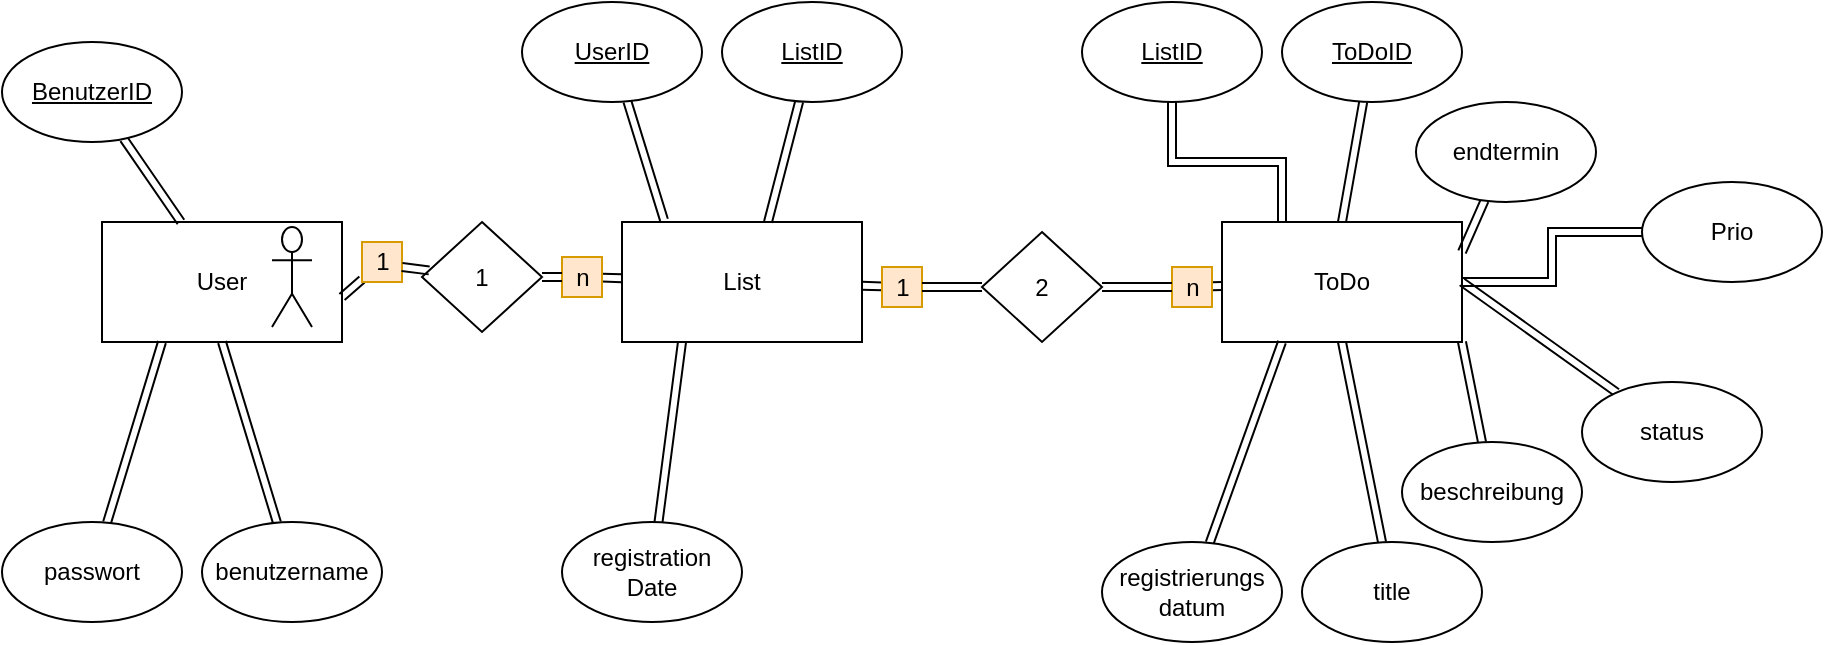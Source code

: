 <mxfile version="13.0.0" type="github">
  <diagram id="C5RBs43oDa-KdzZeNtuy" name="Page-1">
    <mxGraphModel dx="1202" dy="552" grid="1" gridSize="10" guides="1" tooltips="1" connect="1" arrows="1" fold="1" page="1" pageScale="1" pageWidth="827" pageHeight="1169" math="0" shadow="0">
      <root>
        <mxCell id="WIyWlLk6GJQsqaUBKTNV-0" />
        <mxCell id="WIyWlLk6GJQsqaUBKTNV-1" parent="WIyWlLk6GJQsqaUBKTNV-0" />
        <mxCell id="qGvon2mAorv6Pj_mQ5Kc-0" value="User" style="rounded=0;whiteSpace=wrap;html=1;" parent="WIyWlLk6GJQsqaUBKTNV-1" vertex="1">
          <mxGeometry x="80" y="200" width="120" height="60" as="geometry" />
        </mxCell>
        <mxCell id="qGvon2mAorv6Pj_mQ5Kc-1" value="List" style="rounded=0;whiteSpace=wrap;html=1;" parent="WIyWlLk6GJQsqaUBKTNV-1" vertex="1">
          <mxGeometry x="340" y="200" width="120" height="60" as="geometry" />
        </mxCell>
        <mxCell id="qGvon2mAorv6Pj_mQ5Kc-2" value="ToDo" style="rounded=0;whiteSpace=wrap;html=1;" parent="WIyWlLk6GJQsqaUBKTNV-1" vertex="1">
          <mxGeometry x="640" y="200" width="120" height="60" as="geometry" />
        </mxCell>
        <mxCell id="qGvon2mAorv6Pj_mQ5Kc-4" value="" style="rounded=0;orthogonalLoop=1;jettySize=auto;html=1;shape=link;" parent="WIyWlLk6GJQsqaUBKTNV-1" source="qGvon2mAorv6Pj_mQ5Kc-3" target="qGvon2mAorv6Pj_mQ5Kc-0" edge="1">
          <mxGeometry relative="1" as="geometry" />
        </mxCell>
        <mxCell id="qGvon2mAorv6Pj_mQ5Kc-3" value="&lt;u&gt;BenutzerID&lt;/u&gt;" style="ellipse;whiteSpace=wrap;html=1;" parent="WIyWlLk6GJQsqaUBKTNV-1" vertex="1">
          <mxGeometry x="30" y="110" width="90" height="50" as="geometry" />
        </mxCell>
        <mxCell id="qGvon2mAorv6Pj_mQ5Kc-5" value="" style="rounded=0;orthogonalLoop=1;jettySize=auto;html=1;shape=link;entryX=0.25;entryY=1;entryDx=0;entryDy=0;" parent="WIyWlLk6GJQsqaUBKTNV-1" source="qGvon2mAorv6Pj_mQ5Kc-6" target="qGvon2mAorv6Pj_mQ5Kc-0" edge="1">
          <mxGeometry relative="1" as="geometry">
            <mxPoint x="119.474" y="440" as="targetPoint" />
          </mxGeometry>
        </mxCell>
        <mxCell id="qGvon2mAorv6Pj_mQ5Kc-6" value="passwort" style="ellipse;whiteSpace=wrap;html=1;" parent="WIyWlLk6GJQsqaUBKTNV-1" vertex="1">
          <mxGeometry x="30" y="350" width="90" height="50" as="geometry" />
        </mxCell>
        <mxCell id="qGvon2mAorv6Pj_mQ5Kc-7" value="" style="rounded=0;orthogonalLoop=1;jettySize=auto;html=1;shape=link;entryX=0.5;entryY=1;entryDx=0;entryDy=0;" parent="WIyWlLk6GJQsqaUBKTNV-1" source="qGvon2mAorv6Pj_mQ5Kc-8" target="qGvon2mAorv6Pj_mQ5Kc-0" edge="1">
          <mxGeometry relative="1" as="geometry">
            <mxPoint x="219.474" y="440" as="targetPoint" />
          </mxGeometry>
        </mxCell>
        <mxCell id="qGvon2mAorv6Pj_mQ5Kc-8" value="benutzername" style="ellipse;whiteSpace=wrap;html=1;" parent="WIyWlLk6GJQsqaUBKTNV-1" vertex="1">
          <mxGeometry x="130" y="350" width="90" height="50" as="geometry" />
        </mxCell>
        <mxCell id="qGvon2mAorv6Pj_mQ5Kc-9" value="" style="rounded=0;orthogonalLoop=1;jettySize=auto;html=1;shape=link;entryX=0.175;entryY=-0.017;entryDx=0;entryDy=0;entryPerimeter=0;" parent="WIyWlLk6GJQsqaUBKTNV-1" source="qGvon2mAorv6Pj_mQ5Kc-10" target="qGvon2mAorv6Pj_mQ5Kc-1" edge="1">
          <mxGeometry relative="1" as="geometry">
            <mxPoint x="149.474" y="230" as="targetPoint" />
          </mxGeometry>
        </mxCell>
        <mxCell id="qGvon2mAorv6Pj_mQ5Kc-10" value="&lt;u&gt;UserID&lt;/u&gt;" style="ellipse;whiteSpace=wrap;html=1;" parent="WIyWlLk6GJQsqaUBKTNV-1" vertex="1">
          <mxGeometry x="290" y="90" width="90" height="50" as="geometry" />
        </mxCell>
        <mxCell id="qGvon2mAorv6Pj_mQ5Kc-11" value="" style="rounded=0;orthogonalLoop=1;jettySize=auto;html=1;shape=link;" parent="WIyWlLk6GJQsqaUBKTNV-1" source="qGvon2mAorv6Pj_mQ5Kc-12" edge="1">
          <mxGeometry relative="1" as="geometry">
            <mxPoint x="413" y="200" as="targetPoint" />
          </mxGeometry>
        </mxCell>
        <mxCell id="qGvon2mAorv6Pj_mQ5Kc-12" value="&lt;u&gt;ListID&lt;/u&gt;" style="ellipse;whiteSpace=wrap;html=1;" parent="WIyWlLk6GJQsqaUBKTNV-1" vertex="1">
          <mxGeometry x="390" y="90" width="90" height="50" as="geometry" />
        </mxCell>
        <mxCell id="qGvon2mAorv6Pj_mQ5Kc-13" value="" style="rounded=0;orthogonalLoop=1;jettySize=auto;html=1;shape=link;entryX=0.25;entryY=1;entryDx=0;entryDy=0;" parent="WIyWlLk6GJQsqaUBKTNV-1" source="qGvon2mAorv6Pj_mQ5Kc-14" target="qGvon2mAorv6Pj_mQ5Kc-1" edge="1">
          <mxGeometry relative="1" as="geometry">
            <mxPoint x="399.474" y="440" as="targetPoint" />
          </mxGeometry>
        </mxCell>
        <mxCell id="qGvon2mAorv6Pj_mQ5Kc-14" value="registration Date" style="ellipse;whiteSpace=wrap;html=1;" parent="WIyWlLk6GJQsqaUBKTNV-1" vertex="1">
          <mxGeometry x="310" y="350" width="90" height="50" as="geometry" />
        </mxCell>
        <mxCell id="qGvon2mAorv6Pj_mQ5Kc-18" style="edgeStyle=none;shape=link;rounded=0;orthogonalLoop=1;jettySize=auto;html=1;entryX=0.5;entryY=0;entryDx=0;entryDy=0;" parent="WIyWlLk6GJQsqaUBKTNV-1" source="qGvon2mAorv6Pj_mQ5Kc-17" target="qGvon2mAorv6Pj_mQ5Kc-2" edge="1">
          <mxGeometry relative="1" as="geometry" />
        </mxCell>
        <mxCell id="qGvon2mAorv6Pj_mQ5Kc-17" value="&lt;u&gt;ToDoID&lt;/u&gt;" style="ellipse;whiteSpace=wrap;html=1;" parent="WIyWlLk6GJQsqaUBKTNV-1" vertex="1">
          <mxGeometry x="670" y="90" width="90" height="50" as="geometry" />
        </mxCell>
        <mxCell id="qGvon2mAorv6Pj_mQ5Kc-20" style="edgeStyle=none;shape=link;rounded=0;orthogonalLoop=1;jettySize=auto;html=1;entryX=0.25;entryY=1;entryDx=0;entryDy=0;" parent="WIyWlLk6GJQsqaUBKTNV-1" source="qGvon2mAorv6Pj_mQ5Kc-19" target="qGvon2mAorv6Pj_mQ5Kc-2" edge="1">
          <mxGeometry relative="1" as="geometry" />
        </mxCell>
        <mxCell id="qGvon2mAorv6Pj_mQ5Kc-19" value="registrierungs&lt;br&gt;datum" style="ellipse;whiteSpace=wrap;html=1;" parent="WIyWlLk6GJQsqaUBKTNV-1" vertex="1">
          <mxGeometry x="580" y="360" width="90" height="50" as="geometry" />
        </mxCell>
        <mxCell id="qGvon2mAorv6Pj_mQ5Kc-22" style="edgeStyle=none;shape=link;rounded=0;orthogonalLoop=1;jettySize=auto;html=1;entryX=0.5;entryY=1;entryDx=0;entryDy=0;" parent="WIyWlLk6GJQsqaUBKTNV-1" source="qGvon2mAorv6Pj_mQ5Kc-21" target="qGvon2mAorv6Pj_mQ5Kc-2" edge="1">
          <mxGeometry relative="1" as="geometry" />
        </mxCell>
        <mxCell id="qGvon2mAorv6Pj_mQ5Kc-21" value="title" style="ellipse;whiteSpace=wrap;html=1;" parent="WIyWlLk6GJQsqaUBKTNV-1" vertex="1">
          <mxGeometry x="680" y="360" width="90" height="50" as="geometry" />
        </mxCell>
        <mxCell id="qGvon2mAorv6Pj_mQ5Kc-24" style="edgeStyle=none;shape=link;rounded=0;orthogonalLoop=1;jettySize=auto;html=1;entryX=1;entryY=1;entryDx=0;entryDy=0;" parent="WIyWlLk6GJQsqaUBKTNV-1" source="qGvon2mAorv6Pj_mQ5Kc-23" target="qGvon2mAorv6Pj_mQ5Kc-2" edge="1">
          <mxGeometry relative="1" as="geometry" />
        </mxCell>
        <mxCell id="qGvon2mAorv6Pj_mQ5Kc-23" value="beschreibung" style="ellipse;whiteSpace=wrap;html=1;" parent="WIyWlLk6GJQsqaUBKTNV-1" vertex="1">
          <mxGeometry x="730" y="310" width="90" height="50" as="geometry" />
        </mxCell>
        <mxCell id="qGvon2mAorv6Pj_mQ5Kc-26" style="edgeStyle=none;shape=link;rounded=0;orthogonalLoop=1;jettySize=auto;html=1;entryX=1;entryY=0.25;entryDx=0;entryDy=0;" parent="WIyWlLk6GJQsqaUBKTNV-1" source="qGvon2mAorv6Pj_mQ5Kc-25" target="qGvon2mAorv6Pj_mQ5Kc-2" edge="1">
          <mxGeometry relative="1" as="geometry" />
        </mxCell>
        <mxCell id="qGvon2mAorv6Pj_mQ5Kc-25" value="endtermin" style="ellipse;whiteSpace=wrap;html=1;" parent="WIyWlLk6GJQsqaUBKTNV-1" vertex="1">
          <mxGeometry x="737" y="140" width="90" height="50" as="geometry" />
        </mxCell>
        <mxCell id="qGvon2mAorv6Pj_mQ5Kc-28" style="edgeStyle=none;shape=link;rounded=0;orthogonalLoop=1;jettySize=auto;html=1;entryX=1;entryY=0.625;entryDx=0;entryDy=0;entryPerimeter=0;" parent="WIyWlLk6GJQsqaUBKTNV-1" source="qGvon2mAorv6Pj_mQ5Kc-34" target="qGvon2mAorv6Pj_mQ5Kc-0" edge="1">
          <mxGeometry relative="1" as="geometry" />
        </mxCell>
        <mxCell id="qGvon2mAorv6Pj_mQ5Kc-29" value="" style="edgeStyle=none;shape=link;rounded=0;orthogonalLoop=1;jettySize=auto;html=1;" parent="WIyWlLk6GJQsqaUBKTNV-1" source="qGvon2mAorv6Pj_mQ5Kc-36" target="qGvon2mAorv6Pj_mQ5Kc-1" edge="1">
          <mxGeometry relative="1" as="geometry" />
        </mxCell>
        <mxCell id="qGvon2mAorv6Pj_mQ5Kc-27" value="1" style="rhombus;whiteSpace=wrap;html=1;" parent="WIyWlLk6GJQsqaUBKTNV-1" vertex="1">
          <mxGeometry x="240" y="200" width="60" height="55" as="geometry" />
        </mxCell>
        <mxCell id="qGvon2mAorv6Pj_mQ5Kc-32" value="" style="edgeStyle=none;shape=link;rounded=0;orthogonalLoop=1;jettySize=auto;html=1;" parent="WIyWlLk6GJQsqaUBKTNV-1" source="qGvon2mAorv6Pj_mQ5Kc-40" target="qGvon2mAorv6Pj_mQ5Kc-1" edge="1">
          <mxGeometry relative="1" as="geometry" />
        </mxCell>
        <mxCell id="qGvon2mAorv6Pj_mQ5Kc-33" value="" style="edgeStyle=none;shape=link;rounded=0;orthogonalLoop=1;jettySize=auto;html=1;" parent="WIyWlLk6GJQsqaUBKTNV-1" source="qGvon2mAorv6Pj_mQ5Kc-38" target="qGvon2mAorv6Pj_mQ5Kc-2" edge="1">
          <mxGeometry relative="1" as="geometry" />
        </mxCell>
        <mxCell id="qGvon2mAorv6Pj_mQ5Kc-31" value="2" style="rhombus;whiteSpace=wrap;html=1;" parent="WIyWlLk6GJQsqaUBKTNV-1" vertex="1">
          <mxGeometry x="520" y="205" width="60" height="55" as="geometry" />
        </mxCell>
        <mxCell id="qGvon2mAorv6Pj_mQ5Kc-34" value="1" style="text;html=1;align=center;verticalAlign=middle;resizable=0;points=[];autosize=1;fillColor=#ffe6cc;strokeColor=#d79b00;" parent="WIyWlLk6GJQsqaUBKTNV-1" vertex="1">
          <mxGeometry x="210" y="210" width="20" height="20" as="geometry" />
        </mxCell>
        <mxCell id="qGvon2mAorv6Pj_mQ5Kc-35" style="edgeStyle=none;shape=link;rounded=0;orthogonalLoop=1;jettySize=auto;html=1;entryX=1;entryY=0.625;entryDx=0;entryDy=0;entryPerimeter=0;" parent="WIyWlLk6GJQsqaUBKTNV-1" source="qGvon2mAorv6Pj_mQ5Kc-27" target="qGvon2mAorv6Pj_mQ5Kc-34" edge="1">
          <mxGeometry relative="1" as="geometry">
            <mxPoint x="244.045" y="231.208" as="sourcePoint" />
            <mxPoint x="200" y="237.5" as="targetPoint" />
          </mxGeometry>
        </mxCell>
        <mxCell id="qGvon2mAorv6Pj_mQ5Kc-36" value="n" style="text;html=1;align=center;verticalAlign=middle;resizable=0;points=[];autosize=1;fillColor=#ffe6cc;strokeColor=#d79b00;" parent="WIyWlLk6GJQsqaUBKTNV-1" vertex="1">
          <mxGeometry x="310" y="217.5" width="20" height="20" as="geometry" />
        </mxCell>
        <mxCell id="qGvon2mAorv6Pj_mQ5Kc-37" value="" style="edgeStyle=none;shape=link;rounded=0;orthogonalLoop=1;jettySize=auto;html=1;" parent="WIyWlLk6GJQsqaUBKTNV-1" source="qGvon2mAorv6Pj_mQ5Kc-27" target="qGvon2mAorv6Pj_mQ5Kc-36" edge="1">
          <mxGeometry relative="1" as="geometry">
            <mxPoint x="299.384" y="228.065" as="sourcePoint" />
            <mxPoint x="340" y="228.846" as="targetPoint" />
          </mxGeometry>
        </mxCell>
        <mxCell id="qGvon2mAorv6Pj_mQ5Kc-38" value="n" style="text;html=1;align=center;verticalAlign=middle;resizable=0;points=[];autosize=1;fillColor=#ffe6cc;strokeColor=#d79b00;" parent="WIyWlLk6GJQsqaUBKTNV-1" vertex="1">
          <mxGeometry x="615" y="222.5" width="20" height="20" as="geometry" />
        </mxCell>
        <mxCell id="qGvon2mAorv6Pj_mQ5Kc-39" value="" style="edgeStyle=none;shape=link;rounded=0;orthogonalLoop=1;jettySize=auto;html=1;" parent="WIyWlLk6GJQsqaUBKTNV-1" source="qGvon2mAorv6Pj_mQ5Kc-31" target="qGvon2mAorv6Pj_mQ5Kc-38" edge="1">
          <mxGeometry relative="1" as="geometry">
            <mxPoint x="579.464" y="232.009" as="sourcePoint" />
            <mxPoint x="640" y="231" as="targetPoint" />
          </mxGeometry>
        </mxCell>
        <mxCell id="qGvon2mAorv6Pj_mQ5Kc-40" value="1" style="text;html=1;align=center;verticalAlign=middle;resizable=0;points=[];autosize=1;fillColor=#ffe6cc;strokeColor=#d79b00;" parent="WIyWlLk6GJQsqaUBKTNV-1" vertex="1">
          <mxGeometry x="470" y="222.5" width="20" height="20" as="geometry" />
        </mxCell>
        <mxCell id="qGvon2mAorv6Pj_mQ5Kc-41" value="" style="edgeStyle=none;shape=link;rounded=0;orthogonalLoop=1;jettySize=auto;html=1;" parent="WIyWlLk6GJQsqaUBKTNV-1" source="qGvon2mAorv6Pj_mQ5Kc-31" target="qGvon2mAorv6Pj_mQ5Kc-40" edge="1">
          <mxGeometry relative="1" as="geometry">
            <mxPoint x="520.536" y="232.009" as="sourcePoint" />
            <mxPoint x="460" y="231" as="targetPoint" />
          </mxGeometry>
        </mxCell>
        <mxCell id="qGvon2mAorv6Pj_mQ5Kc-42" value="" style="shape=umlActor;verticalLabelPosition=bottom;labelBackgroundColor=#ffffff;verticalAlign=top;html=1;outlineConnect=0;" parent="WIyWlLk6GJQsqaUBKTNV-1" vertex="1">
          <mxGeometry x="165" y="202.5" width="20" height="50" as="geometry" />
        </mxCell>
        <mxCell id="Hn26vlffZ6mksjZEQCTn-1" style="rounded=0;orthogonalLoop=1;jettySize=auto;html=1;entryX=1;entryY=0.5;entryDx=0;entryDy=0;shape=link;" parent="WIyWlLk6GJQsqaUBKTNV-1" source="Hn26vlffZ6mksjZEQCTn-0" target="qGvon2mAorv6Pj_mQ5Kc-2" edge="1">
          <mxGeometry relative="1" as="geometry" />
        </mxCell>
        <mxCell id="Hn26vlffZ6mksjZEQCTn-0" value="status" style="ellipse;whiteSpace=wrap;html=1;" parent="WIyWlLk6GJQsqaUBKTNV-1" vertex="1">
          <mxGeometry x="820" y="280" width="90" height="50" as="geometry" />
        </mxCell>
        <mxCell id="rmii27y8gNUqSkika948-2" style="edgeStyle=orthogonalEdgeStyle;rounded=0;orthogonalLoop=1;jettySize=auto;html=1;entryX=1;entryY=0.5;entryDx=0;entryDy=0;shape=link;" edge="1" parent="WIyWlLk6GJQsqaUBKTNV-1" source="rmii27y8gNUqSkika948-1" target="qGvon2mAorv6Pj_mQ5Kc-2">
          <mxGeometry relative="1" as="geometry" />
        </mxCell>
        <mxCell id="rmii27y8gNUqSkika948-1" value="Prio" style="ellipse;whiteSpace=wrap;html=1;" vertex="1" parent="WIyWlLk6GJQsqaUBKTNV-1">
          <mxGeometry x="850" y="180" width="90" height="50" as="geometry" />
        </mxCell>
        <mxCell id="rmii27y8gNUqSkika948-4" style="edgeStyle=orthogonalEdgeStyle;shape=link;rounded=0;orthogonalLoop=1;jettySize=auto;html=1;entryX=0.25;entryY=0;entryDx=0;entryDy=0;" edge="1" parent="WIyWlLk6GJQsqaUBKTNV-1" source="rmii27y8gNUqSkika948-3" target="qGvon2mAorv6Pj_mQ5Kc-2">
          <mxGeometry relative="1" as="geometry" />
        </mxCell>
        <mxCell id="rmii27y8gNUqSkika948-3" value="&lt;u&gt;ListID&lt;/u&gt;" style="ellipse;whiteSpace=wrap;html=1;" vertex="1" parent="WIyWlLk6GJQsqaUBKTNV-1">
          <mxGeometry x="570" y="90" width="90" height="50" as="geometry" />
        </mxCell>
      </root>
    </mxGraphModel>
  </diagram>
</mxfile>
